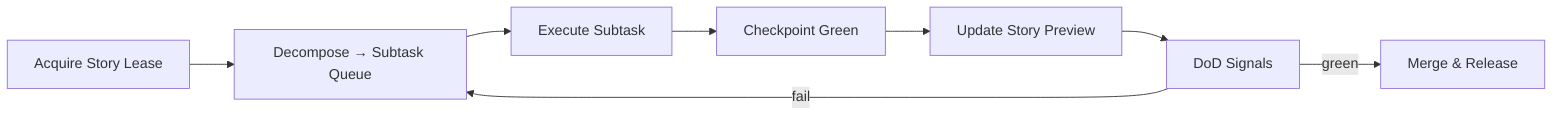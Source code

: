 graph LR
  A[Acquire Story Lease] --> B[Decompose → Subtask Queue]
  B --> C[Execute Subtask]
  C --> D[Checkpoint Green]
  D --> E[Update Story Preview]
  E --> F[DoD Signals]
  F -->|fail| B
  F -->|green| G[Merge & Release]